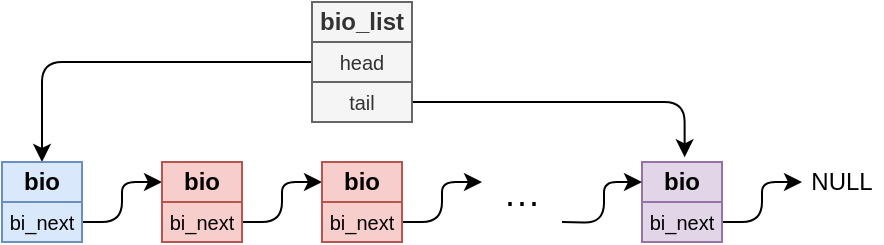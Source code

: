 <mxfile version="14.1.8" type="device"><diagram id="NSYLOOFWTghDa6FLu-6J" name="第 1 页"><mxGraphModel dx="813" dy="470" grid="1" gridSize="10" guides="1" tooltips="1" connect="1" arrows="1" fold="1" page="1" pageScale="1" pageWidth="827" pageHeight="1169" math="0" shadow="0"><root><mxCell id="0"/><mxCell id="1" parent="0"/><mxCell id="DjY5sNmY1dOvEoFLZsbx-39" style="edgeStyle=orthogonalEdgeStyle;rounded=1;orthogonalLoop=1;jettySize=auto;html=1;entryX=0.5;entryY=0;entryDx=0;entryDy=0;" edge="1" parent="1" source="DjY5sNmY1dOvEoFLZsbx-8" target="DjY5sNmY1dOvEoFLZsbx-16"><mxGeometry relative="1" as="geometry"/></mxCell><mxCell id="DjY5sNmY1dOvEoFLZsbx-8" value="&lt;font style=&quot;font-size: 10px&quot;&gt;head&lt;/font&gt;" style="rounded=0;whiteSpace=wrap;html=1;fillColor=#f5f5f5;strokeColor=#666666;fontColor=#333333;" vertex="1" parent="1"><mxGeometry x="235" y="460" width="50" height="20" as="geometry"/></mxCell><mxCell id="DjY5sNmY1dOvEoFLZsbx-40" style="edgeStyle=orthogonalEdgeStyle;rounded=1;orthogonalLoop=1;jettySize=auto;html=1;entryX=0.533;entryY=-0.117;entryDx=0;entryDy=0;entryPerimeter=0;" edge="1" parent="1" source="DjY5sNmY1dOvEoFLZsbx-9" target="DjY5sNmY1dOvEoFLZsbx-37"><mxGeometry relative="1" as="geometry"/></mxCell><mxCell id="DjY5sNmY1dOvEoFLZsbx-9" value="&lt;font style=&quot;font-size: 10px&quot;&gt;tail&lt;/font&gt;" style="rounded=0;whiteSpace=wrap;html=1;fillColor=#f5f5f5;strokeColor=#666666;fontColor=#333333;" vertex="1" parent="1"><mxGeometry x="235" y="480" width="50" height="20" as="geometry"/></mxCell><mxCell id="DjY5sNmY1dOvEoFLZsbx-16" value="&lt;b&gt;bio&lt;/b&gt;" style="rounded=0;whiteSpace=wrap;html=1;fillColor=#dae8fc;strokeColor=#6c8ebf;" vertex="1" parent="1"><mxGeometry x="80" y="520" width="40" height="20" as="geometry"/></mxCell><mxCell id="DjY5sNmY1dOvEoFLZsbx-42" style="edgeStyle=orthogonalEdgeStyle;rounded=1;orthogonalLoop=1;jettySize=auto;html=1;entryX=0;entryY=0.5;entryDx=0;entryDy=0;" edge="1" parent="1" source="DjY5sNmY1dOvEoFLZsbx-17" target="DjY5sNmY1dOvEoFLZsbx-33"><mxGeometry relative="1" as="geometry"/></mxCell><mxCell id="DjY5sNmY1dOvEoFLZsbx-17" value="&lt;font style=&quot;font-size: 10px&quot;&gt;bi_next&lt;/font&gt;" style="rounded=0;whiteSpace=wrap;html=1;fillColor=#dae8fc;strokeColor=#6c8ebf;" vertex="1" parent="1"><mxGeometry x="80" y="540" width="40" height="20" as="geometry"/></mxCell><mxCell id="DjY5sNmY1dOvEoFLZsbx-33" value="&lt;b&gt;bio&lt;/b&gt;" style="rounded=0;whiteSpace=wrap;html=1;fillColor=#f8cecc;strokeColor=#b85450;" vertex="1" parent="1"><mxGeometry x="160" y="520" width="40" height="20" as="geometry"/></mxCell><mxCell id="DjY5sNmY1dOvEoFLZsbx-43" style="edgeStyle=orthogonalEdgeStyle;rounded=1;orthogonalLoop=1;jettySize=auto;html=1;entryX=0;entryY=0.5;entryDx=0;entryDy=0;fillColor=#f8cecc;" edge="1" parent="1" source="DjY5sNmY1dOvEoFLZsbx-34" target="DjY5sNmY1dOvEoFLZsbx-35"><mxGeometry relative="1" as="geometry"/></mxCell><mxCell id="DjY5sNmY1dOvEoFLZsbx-34" value="&lt;font style=&quot;font-size: 10px&quot;&gt;bi_next&lt;/font&gt;" style="rounded=0;whiteSpace=wrap;html=1;fillColor=#f8cecc;strokeColor=#b85450;" vertex="1" parent="1"><mxGeometry x="160" y="540" width="40" height="20" as="geometry"/></mxCell><mxCell id="DjY5sNmY1dOvEoFLZsbx-35" value="&lt;b&gt;bio&lt;/b&gt;" style="rounded=0;whiteSpace=wrap;html=1;fillColor=#f8cecc;strokeColor=#b85450;" vertex="1" parent="1"><mxGeometry x="240" y="520" width="40" height="20" as="geometry"/></mxCell><mxCell id="DjY5sNmY1dOvEoFLZsbx-37" value="&lt;b&gt;bio&lt;/b&gt;" style="rounded=0;whiteSpace=wrap;html=1;fillColor=#e1d5e7;strokeColor=#9673a6;" vertex="1" parent="1"><mxGeometry x="400" y="520" width="40" height="20" as="geometry"/></mxCell><mxCell id="DjY5sNmY1dOvEoFLZsbx-46" style="edgeStyle=orthogonalEdgeStyle;rounded=1;orthogonalLoop=1;jettySize=auto;html=1;entryX=0;entryY=0.5;entryDx=0;entryDy=0;" edge="1" parent="1" source="DjY5sNmY1dOvEoFLZsbx-38" target="DjY5sNmY1dOvEoFLZsbx-45"><mxGeometry relative="1" as="geometry"/></mxCell><mxCell id="DjY5sNmY1dOvEoFLZsbx-38" value="&lt;font style=&quot;font-size: 10px&quot;&gt;bi_next&lt;/font&gt;" style="rounded=0;whiteSpace=wrap;html=1;fillColor=#e1d5e7;strokeColor=#9673a6;" vertex="1" parent="1"><mxGeometry x="400" y="540" width="40" height="20" as="geometry"/></mxCell><mxCell id="DjY5sNmY1dOvEoFLZsbx-41" value="&lt;b&gt;&lt;font style=&quot;font-size: 12px&quot;&gt;bio_list&lt;/font&gt;&lt;/b&gt;" style="rounded=0;whiteSpace=wrap;html=1;fillColor=#f5f5f5;strokeColor=#666666;fontColor=#333333;" vertex="1" parent="1"><mxGeometry x="235" y="440" width="50" height="20" as="geometry"/></mxCell><mxCell id="DjY5sNmY1dOvEoFLZsbx-45" value="NULL" style="text;html=1;strokeColor=none;fillColor=none;align=center;verticalAlign=middle;whiteSpace=wrap;rounded=0;" vertex="1" parent="1"><mxGeometry x="480" y="520" width="40" height="20" as="geometry"/></mxCell><mxCell id="DjY5sNmY1dOvEoFLZsbx-54" style="edgeStyle=orthogonalEdgeStyle;rounded=1;orthogonalLoop=1;jettySize=auto;html=1;entryX=0;entryY=0.5;entryDx=0;entryDy=0;" edge="1" parent="1" source="DjY5sNmY1dOvEoFLZsbx-47"><mxGeometry relative="1" as="geometry"><mxPoint x="320.0" y="530" as="targetPoint"/><Array as="points"><mxPoint x="300" y="550"/><mxPoint x="300" y="530"/></Array></mxGeometry></mxCell><mxCell id="DjY5sNmY1dOvEoFLZsbx-47" value="&lt;font style=&quot;font-size: 10px&quot;&gt;bi_next&lt;/font&gt;" style="rounded=0;whiteSpace=wrap;html=1;fillColor=#f8cecc;strokeColor=#b85450;" vertex="1" parent="1"><mxGeometry x="240" y="540" width="40" height="20" as="geometry"/></mxCell><mxCell id="DjY5sNmY1dOvEoFLZsbx-49" style="edgeStyle=orthogonalEdgeStyle;rounded=1;orthogonalLoop=1;jettySize=auto;html=1;entryX=0;entryY=0.5;entryDx=0;entryDy=0;" edge="1" parent="1" target="DjY5sNmY1dOvEoFLZsbx-37"><mxGeometry relative="1" as="geometry"><mxPoint x="360" y="550.0" as="sourcePoint"/></mxGeometry></mxCell><mxCell id="DjY5sNmY1dOvEoFLZsbx-58" value="&lt;font style=&quot;font-size: 18px&quot;&gt;···&lt;/font&gt;" style="text;html=1;strokeColor=none;fillColor=none;align=center;verticalAlign=middle;whiteSpace=wrap;rounded=0;" vertex="1" parent="1"><mxGeometry x="320" y="520" width="40" height="40" as="geometry"/></mxCell></root></mxGraphModel></diagram></mxfile>